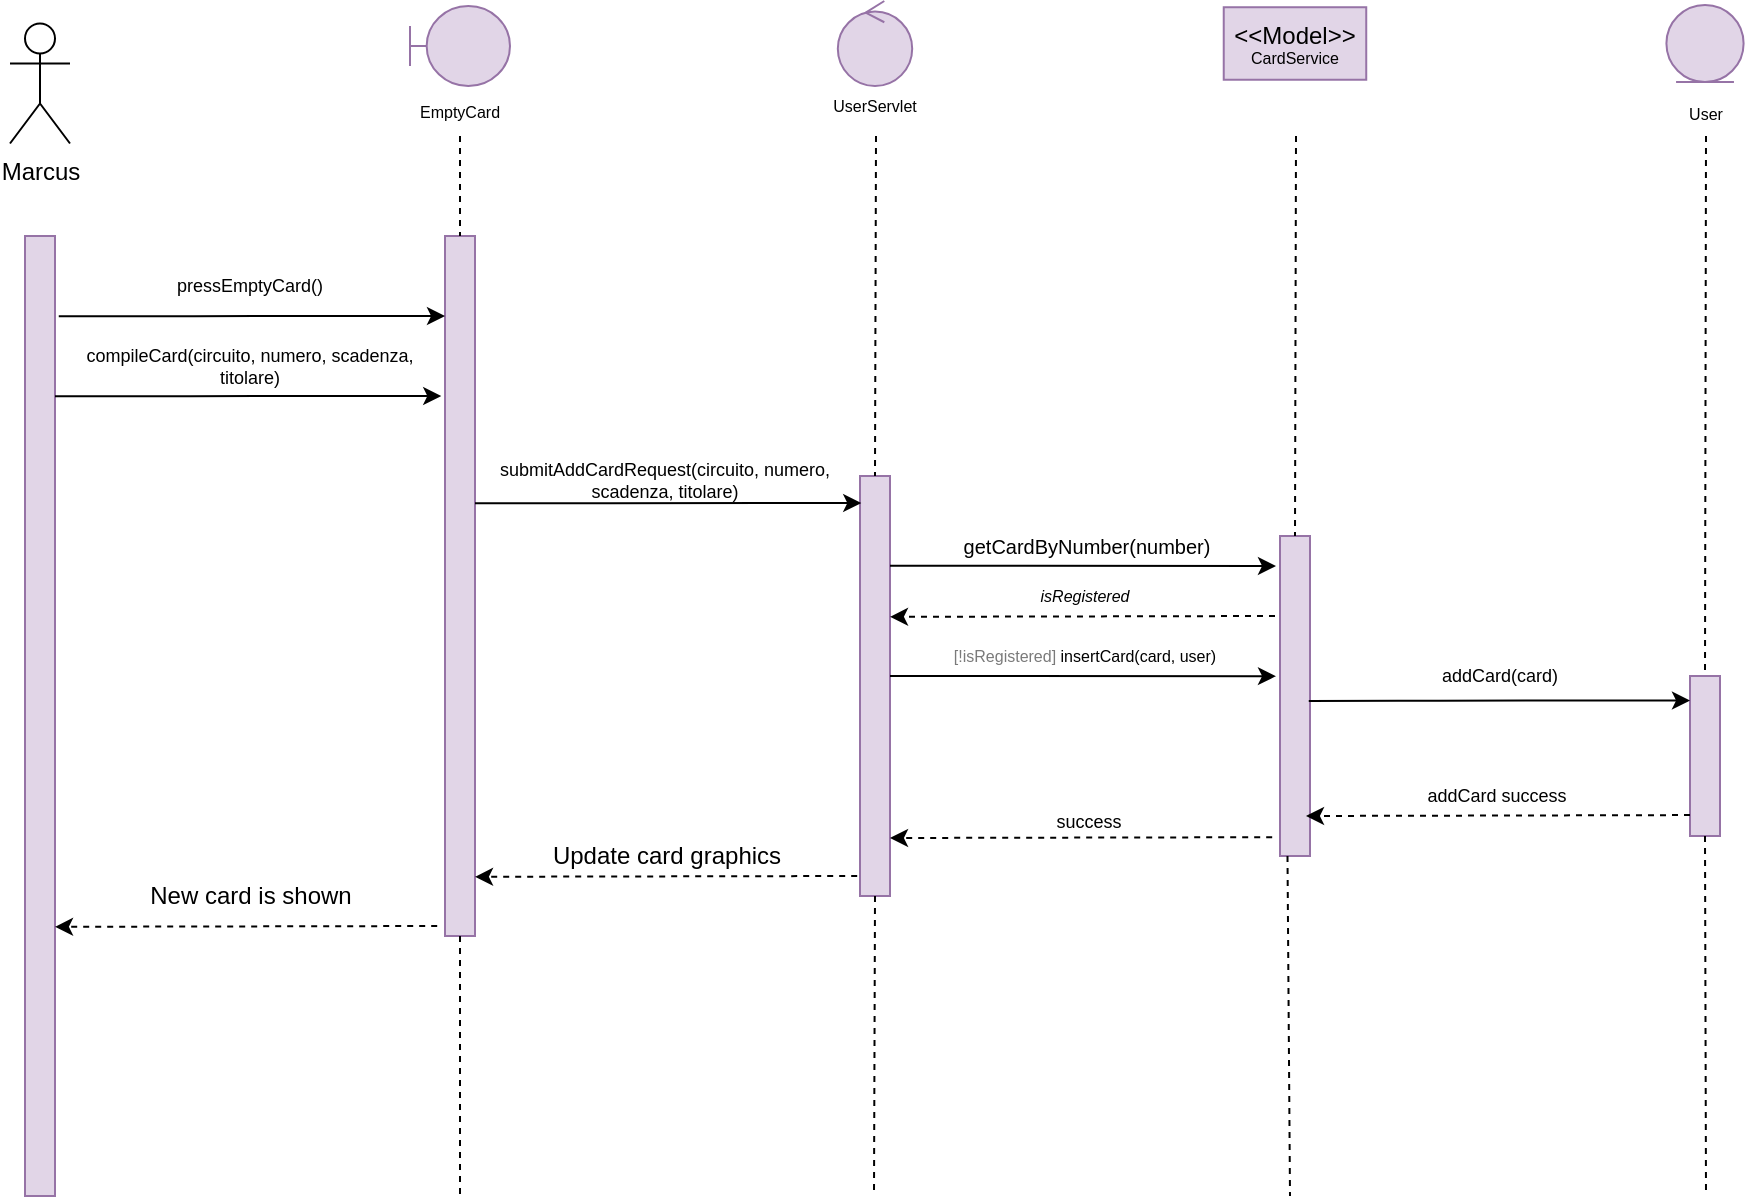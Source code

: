 <mxfile version="15.6.8" type="device"><diagram id="_bKR1DWXNj3GEVTS2g-t" name="Page-1"><mxGraphModel dx="784" dy="410" grid="1" gridSize="10" guides="1" tooltips="1" connect="1" arrows="1" fold="1" page="1" pageScale="1" pageWidth="827" pageHeight="1169" math="0" shadow="0"><root><mxCell id="0"/><mxCell id="1" parent="0"/><mxCell id="90l8b7x0E0OnQZaL28U8-1" value="Marcus" style="shape=umlActor;verticalLabelPosition=bottom;verticalAlign=top;html=1;outlineConnect=0;" vertex="1" parent="1"><mxGeometry x="220" y="288.75" width="30" height="60" as="geometry"/></mxCell><mxCell id="90l8b7x0E0OnQZaL28U8-2" value="" style="rounded=0;whiteSpace=wrap;html=1;fillColor=#e1d5e7;strokeColor=#9673a6;" vertex="1" parent="1"><mxGeometry x="227.5" y="395" width="15" height="480" as="geometry"/></mxCell><mxCell id="90l8b7x0E0OnQZaL28U8-3" value="" style="rounded=0;whiteSpace=wrap;html=1;fillColor=#e1d5e7;strokeColor=#9673a6;" vertex="1" parent="1"><mxGeometry x="437.5" y="395" width="15" height="350" as="geometry"/></mxCell><mxCell id="90l8b7x0E0OnQZaL28U8-4" value="" style="endArrow=none;dashed=1;html=1;rounded=0;fontSize=8;entryX=0.5;entryY=0;entryDx=0;entryDy=0;exitX=0.5;exitY=1;exitDx=0;exitDy=0;" edge="1" parent="1" target="90l8b7x0E0OnQZaL28U8-3"><mxGeometry width="50" height="50" relative="1" as="geometry"><mxPoint x="445" y="345" as="sourcePoint"/><mxPoint x="467.5" y="405" as="targetPoint"/></mxGeometry></mxCell><mxCell id="90l8b7x0E0OnQZaL28U8-6" value="&lt;div&gt;EmptyCard&lt;/div&gt;" style="text;html=1;strokeColor=none;fillColor=none;align=center;verticalAlign=middle;whiteSpace=wrap;rounded=0;fontSize=8;" vertex="1" parent="1"><mxGeometry x="430" y="325" width="30" height="15" as="geometry"/></mxCell><mxCell id="90l8b7x0E0OnQZaL28U8-7" value="pressEmptyCard()" style="text;html=1;strokeColor=none;fillColor=none;align=center;verticalAlign=middle;whiteSpace=wrap;rounded=0;fontSize=9;" vertex="1" parent="1"><mxGeometry x="250" y="405" width="180" height="30" as="geometry"/></mxCell><mxCell id="90l8b7x0E0OnQZaL28U8-9" value="UserServlet" style="text;html=1;strokeColor=none;fillColor=none;align=center;verticalAlign=middle;whiteSpace=wrap;rounded=0;fontSize=8;" vertex="1" parent="1"><mxGeometry x="593.13" y="322.5" width="118.75" height="15" as="geometry"/></mxCell><mxCell id="90l8b7x0E0OnQZaL28U8-10" value="" style="rounded=0;whiteSpace=wrap;html=1;fillColor=#e1d5e7;strokeColor=#9673a6;" vertex="1" parent="1"><mxGeometry x="645" y="515" width="15" height="210" as="geometry"/></mxCell><mxCell id="90l8b7x0E0OnQZaL28U8-11" value="" style="endArrow=none;dashed=1;html=1;rounded=0;fontSize=8;entryX=0.5;entryY=0;entryDx=0;entryDy=0;" edge="1" parent="1" target="90l8b7x0E0OnQZaL28U8-10"><mxGeometry width="50" height="50" relative="1" as="geometry"><mxPoint x="653" y="345" as="sourcePoint"/><mxPoint x="697.5" y="418.5" as="targetPoint"/></mxGeometry></mxCell><mxCell id="90l8b7x0E0OnQZaL28U8-13" value="" style="rounded=0;whiteSpace=wrap;html=1;fillColor=#e1d5e7;strokeColor=#9673a6;" vertex="1" parent="1"><mxGeometry x="855" y="545" width="15" height="160" as="geometry"/></mxCell><mxCell id="90l8b7x0E0OnQZaL28U8-14" value="" style="endArrow=none;dashed=1;html=1;rounded=0;fontSize=8;entryX=0.5;entryY=0;entryDx=0;entryDy=0;" edge="1" parent="1" target="90l8b7x0E0OnQZaL28U8-13"><mxGeometry width="50" height="50" relative="1" as="geometry"><mxPoint x="863" y="345" as="sourcePoint"/><mxPoint x="882.5" y="443.5" as="targetPoint"/></mxGeometry></mxCell><mxCell id="90l8b7x0E0OnQZaL28U8-16" value="addCard(card)" style="text;html=1;strokeColor=none;fillColor=none;align=center;verticalAlign=middle;whiteSpace=wrap;rounded=0;fontSize=9;" vertex="1" parent="1"><mxGeometry x="870" y="605" width="190" height="20" as="geometry"/></mxCell><mxCell id="90l8b7x0E0OnQZaL28U8-18" value="" style="rounded=0;whiteSpace=wrap;html=1;fillColor=#e1d5e7;strokeColor=#9673a6;" vertex="1" parent="1"><mxGeometry x="1060" y="615" width="15" height="80" as="geometry"/></mxCell><mxCell id="90l8b7x0E0OnQZaL28U8-19" value="" style="endArrow=none;dashed=1;html=1;rounded=0;fontSize=8;entryX=0.5;entryY=0;entryDx=0;entryDy=0;" edge="1" parent="1" target="90l8b7x0E0OnQZaL28U8-18"><mxGeometry width="50" height="50" relative="1" as="geometry"><mxPoint x="1068" y="345" as="sourcePoint"/><mxPoint x="994.66" y="536.25" as="targetPoint"/></mxGeometry></mxCell><mxCell id="90l8b7x0E0OnQZaL28U8-20" value="&lt;font style=&quot;font-size: 9px&quot;&gt;addCard success&lt;/font&gt;" style="text;html=1;strokeColor=none;fillColor=none;align=center;verticalAlign=middle;rounded=0;fontSize=9;" vertex="1" parent="1"><mxGeometry x="870" y="665" width="185" height="20" as="geometry"/></mxCell><mxCell id="90l8b7x0E0OnQZaL28U8-21" value="" style="endArrow=classic;html=1;rounded=0;dashed=1;fontSize=7;" edge="1" parent="1"><mxGeometry width="50" height="50" relative="1" as="geometry"><mxPoint x="1060" y="684.54" as="sourcePoint"/><mxPoint x="868" y="685" as="targetPoint"/></mxGeometry></mxCell><mxCell id="90l8b7x0E0OnQZaL28U8-22" value="" style="endArrow=none;dashed=1;html=1;rounded=0;fontSize=8;exitX=0.5;exitY=1;exitDx=0;exitDy=0;" edge="1" parent="1" source="90l8b7x0E0OnQZaL28U8-18"><mxGeometry width="50" height="50" relative="1" as="geometry"><mxPoint x="994.99" y="751.25" as="sourcePoint"/><mxPoint x="1068" y="875" as="targetPoint"/></mxGeometry></mxCell><mxCell id="90l8b7x0E0OnQZaL28U8-23" value="" style="endArrow=none;dashed=1;html=1;rounded=0;fontSize=8;exitX=0.5;exitY=1;exitDx=0;exitDy=0;" edge="1" parent="1" source="90l8b7x0E0OnQZaL28U8-3"><mxGeometry width="50" height="50" relative="1" as="geometry"><mxPoint x="445" y="775" as="sourcePoint"/><mxPoint x="445" y="875" as="targetPoint"/><Array as="points"/></mxGeometry></mxCell><mxCell id="90l8b7x0E0OnQZaL28U8-24" value="User" style="text;html=1;strokeColor=none;fillColor=none;align=center;verticalAlign=middle;whiteSpace=wrap;rounded=0;fontSize=8;" vertex="1" parent="1"><mxGeometry x="1052.5" y="326.41" width="30" height="15" as="geometry"/></mxCell><mxCell id="90l8b7x0E0OnQZaL28U8-25" value="" style="endArrow=classic;html=1;rounded=0;exitX=1;exitY=0;exitDx=0;exitDy=0;entryX=-0.125;entryY=0.121;entryDx=0;entryDy=0;entryPerimeter=0;" edge="1" parent="1"><mxGeometry width="50" height="50" relative="1" as="geometry"><mxPoint x="244.38" y="435.07" as="sourcePoint"/><mxPoint x="437.505" y="435" as="targetPoint"/><Array as="points"><mxPoint x="291.88" y="435.07"/><mxPoint x="311.88" y="435.07"/></Array></mxGeometry></mxCell><mxCell id="90l8b7x0E0OnQZaL28U8-26" value="" style="endArrow=classic;html=1;rounded=0;exitX=1;exitY=0;exitDx=0;exitDy=0;entryX=-0.125;entryY=0.121;entryDx=0;entryDy=0;entryPerimeter=0;" edge="1" parent="1"><mxGeometry width="50" height="50" relative="1" as="geometry"><mxPoint x="452.5" y="528.57" as="sourcePoint"/><mxPoint x="645.625" y="528.5" as="targetPoint"/><Array as="points"><mxPoint x="500" y="528.57"/><mxPoint x="520" y="528.57"/></Array></mxGeometry></mxCell><mxCell id="90l8b7x0E0OnQZaL28U8-27" value="&lt;div style=&quot;font-size: 9px&quot;&gt;&lt;font style=&quot;font-size: 9px&quot;&gt;submitAddCardRequest(circuito, numero, scadenza, titolare)&lt;/font&gt;&lt;/div&gt;" style="text;html=1;strokeColor=none;fillColor=none;align=center;verticalAlign=middle;whiteSpace=wrap;rounded=0;fontSize=9;" vertex="1" parent="1"><mxGeometry x="450" y="505" width="195" height="23.5" as="geometry"/></mxCell><mxCell id="90l8b7x0E0OnQZaL28U8-28" value="" style="endArrow=classic;html=1;rounded=0;exitX=1;exitY=0;exitDx=0;exitDy=0;" edge="1" parent="1"><mxGeometry width="50" height="50" relative="1" as="geometry"><mxPoint x="660" y="559.93" as="sourcePoint"/><mxPoint x="853" y="560" as="targetPoint"/><Array as="points"><mxPoint x="707.5" y="559.93"/><mxPoint x="727.5" y="559.93"/></Array></mxGeometry></mxCell><mxCell id="90l8b7x0E0OnQZaL28U8-29" value="&lt;font style=&quot;font-size: 9px&quot;&gt;success&lt;/font&gt;" style="text;html=1;strokeColor=none;fillColor=none;align=center;verticalAlign=middle;whiteSpace=wrap;rounded=0;fontSize=8;" vertex="1" parent="1"><mxGeometry x="662.25" y="675" width="195" height="26.5" as="geometry"/></mxCell><mxCell id="90l8b7x0E0OnQZaL28U8-30" value="" style="endArrow=classic;html=1;rounded=0;dashed=1;fontSize=7;exitX=0.073;exitY=0.293;exitDx=0;exitDy=0;exitPerimeter=0;" edge="1" parent="1"><mxGeometry width="50" height="50" relative="1" as="geometry"><mxPoint x="851.095" y="695.605" as="sourcePoint"/><mxPoint x="660" y="696" as="targetPoint"/></mxGeometry></mxCell><mxCell id="90l8b7x0E0OnQZaL28U8-31" value="getCardByNumber(number)" style="text;html=1;strokeColor=none;fillColor=none;align=center;verticalAlign=middle;whiteSpace=wrap;rounded=0;fontSize=10;" vertex="1" parent="1"><mxGeometry x="662.25" y="545" width="192.5" height="10" as="geometry"/></mxCell><mxCell id="90l8b7x0E0OnQZaL28U8-32" value="" style="endArrow=classic;html=1;rounded=0;entryX=-0.125;entryY=0.121;entryDx=0;entryDy=0;entryPerimeter=0;" edge="1" parent="1"><mxGeometry width="50" height="50" relative="1" as="geometry"><mxPoint x="869.38" y="627.51" as="sourcePoint"/><mxPoint x="1060.005" y="627.26" as="targetPoint"/><Array as="points"><mxPoint x="914.38" y="627.33"/><mxPoint x="934.38" y="627.33"/></Array></mxGeometry></mxCell><mxCell id="90l8b7x0E0OnQZaL28U8-33" value="" style="endArrow=none;dashed=1;html=1;rounded=0;fontSize=8;exitX=0.25;exitY=1;exitDx=0;exitDy=0;" edge="1" parent="1" source="90l8b7x0E0OnQZaL28U8-13"><mxGeometry width="50" height="50" relative="1" as="geometry"><mxPoint x="859.75" y="708.5" as="sourcePoint"/><mxPoint x="860" y="875" as="targetPoint"/></mxGeometry></mxCell><mxCell id="90l8b7x0E0OnQZaL28U8-34" value="" style="endArrow=none;dashed=1;html=1;rounded=0;fontSize=8;exitX=0.5;exitY=1;exitDx=0;exitDy=0;" edge="1" parent="1" source="90l8b7x0E0OnQZaL28U8-10"><mxGeometry width="50" height="50" relative="1" as="geometry"><mxPoint x="652" y="775" as="sourcePoint"/><mxPoint x="652" y="875" as="targetPoint"/></mxGeometry></mxCell><mxCell id="90l8b7x0E0OnQZaL28U8-35" value="" style="endArrow=classic;html=1;rounded=0;exitX=1;exitY=0;exitDx=0;exitDy=0;" edge="1" parent="1"><mxGeometry width="50" height="50" relative="1" as="geometry"><mxPoint x="660" y="615.0" as="sourcePoint"/><mxPoint x="853" y="615.07" as="targetPoint"/><Array as="points"><mxPoint x="707.5" y="615"/><mxPoint x="727.5" y="615"/></Array></mxGeometry></mxCell><mxCell id="90l8b7x0E0OnQZaL28U8-36" value="" style="endArrow=classic;html=1;rounded=0;dashed=1;fontSize=7;entryX=1;entryY=0.333;entryDx=0;entryDy=0;entryPerimeter=0;" edge="1" parent="1"><mxGeometry width="50" height="50" relative="1" as="geometry"><mxPoint x="852.5" y="585" as="sourcePoint"/><mxPoint x="660" y="585.42" as="targetPoint"/></mxGeometry></mxCell><mxCell id="90l8b7x0E0OnQZaL28U8-37" value="&lt;i&gt;isRegistered&lt;/i&gt;" style="text;html=1;align=center;verticalAlign=middle;resizable=0;points=[];autosize=1;strokeColor=none;fillColor=none;fontSize=8;fontColor=#000000;" vertex="1" parent="1"><mxGeometry x="727.25" y="564.5" width="60" height="20" as="geometry"/></mxCell><mxCell id="90l8b7x0E0OnQZaL28U8-38" value="&lt;font color=&quot;#7a7a7a&quot;&gt;[!isRegistered] &lt;/font&gt;insertCard(card,&amp;nbsp;user)" style="text;html=1;align=center;verticalAlign=middle;resizable=0;points=[];autosize=1;strokeColor=none;fillColor=none;fontSize=8;fontColor=#000000;" vertex="1" parent="1"><mxGeometry x="682.25" y="595" width="150" height="20" as="geometry"/></mxCell><mxCell id="90l8b7x0E0OnQZaL28U8-39" value="" style="endArrow=classic;html=1;rounded=0;exitX=1;exitY=0;exitDx=0;exitDy=0;entryX=-0.125;entryY=0.121;entryDx=0;entryDy=0;entryPerimeter=0;" edge="1" parent="1"><mxGeometry width="50" height="50" relative="1" as="geometry"><mxPoint x="242.5" y="475.07" as="sourcePoint"/><mxPoint x="435.625" y="475" as="targetPoint"/><Array as="points"><mxPoint x="290" y="475.07"/><mxPoint x="310" y="475.07"/></Array></mxGeometry></mxCell><mxCell id="90l8b7x0E0OnQZaL28U8-40" value="compileCard(circuito, numero, scadenza, titolare)" style="text;html=1;strokeColor=none;fillColor=none;align=center;verticalAlign=middle;whiteSpace=wrap;rounded=0;fontSize=9;" vertex="1" parent="1"><mxGeometry x="250" y="445" width="180" height="30" as="geometry"/></mxCell><mxCell id="90l8b7x0E0OnQZaL28U8-41" value="" style="endArrow=classic;html=1;rounded=0;dashed=1;fontSize=7;exitX=0.073;exitY=0.293;exitDx=0;exitDy=0;exitPerimeter=0;" edge="1" parent="1"><mxGeometry width="50" height="50" relative="1" as="geometry"><mxPoint x="643.595" y="714.995" as="sourcePoint"/><mxPoint x="452.5" y="715.39" as="targetPoint"/></mxGeometry></mxCell><mxCell id="90l8b7x0E0OnQZaL28U8-42" value="Update card graphics" style="text;html=1;align=center;verticalAlign=middle;resizable=0;points=[];autosize=1;strokeColor=none;fillColor=none;" vertex="1" parent="1"><mxGeometry x="482.5" y="695" width="130" height="20" as="geometry"/></mxCell><mxCell id="90l8b7x0E0OnQZaL28U8-43" value="" style="endArrow=classic;html=1;rounded=0;dashed=1;fontSize=7;exitX=0.073;exitY=0.293;exitDx=0;exitDy=0;exitPerimeter=0;" edge="1" parent="1"><mxGeometry width="50" height="50" relative="1" as="geometry"><mxPoint x="433.595" y="740.005" as="sourcePoint"/><mxPoint x="242.5" y="740.4" as="targetPoint"/></mxGeometry></mxCell><mxCell id="90l8b7x0E0OnQZaL28U8-44" value="New card is shown" style="text;html=1;align=center;verticalAlign=middle;resizable=0;points=[];autosize=1;strokeColor=none;fillColor=none;" vertex="1" parent="1"><mxGeometry x="280" y="715" width="120" height="20" as="geometry"/></mxCell><mxCell id="90l8b7x0E0OnQZaL28U8-45" value="" style="shape=umlBoundary;whiteSpace=wrap;html=1;fillColor=#e1d5e7;strokeColor=#9673a6;" vertex="1" parent="1"><mxGeometry x="420" y="280" width="50" height="40" as="geometry"/></mxCell><mxCell id="90l8b7x0E0OnQZaL28U8-46" value="" style="ellipse;shape=umlControl;whiteSpace=wrap;html=1;fillColor=#e1d5e7;strokeColor=#9673a6;" vertex="1" parent="1"><mxGeometry x="633.91" y="277.5" width="37.19" height="42.5" as="geometry"/></mxCell><mxCell id="90l8b7x0E0OnQZaL28U8-47" value="&lt;div&gt;&amp;lt;&amp;lt;Model&amp;gt;&amp;gt;&lt;/div&gt;&lt;div style=&quot;font-size: 8px&quot;&gt;CardService&lt;br&gt;&lt;/div&gt;" style="rounded=0;whiteSpace=wrap;html=1;fillColor=#e1d5e7;strokeColor=#9673a6;" vertex="1" parent="1"><mxGeometry x="826.87" y="280.62" width="71.25" height="36.25" as="geometry"/></mxCell><mxCell id="90l8b7x0E0OnQZaL28U8-48" value="" style="ellipse;shape=umlEntity;whiteSpace=wrap;html=1;fontSize=8;fillColor=#e1d5e7;strokeColor=#9673a6;" vertex="1" parent="1"><mxGeometry x="1048.21" y="279.45" width="38.59" height="38.59" as="geometry"/></mxCell></root></mxGraphModel></diagram></mxfile>
